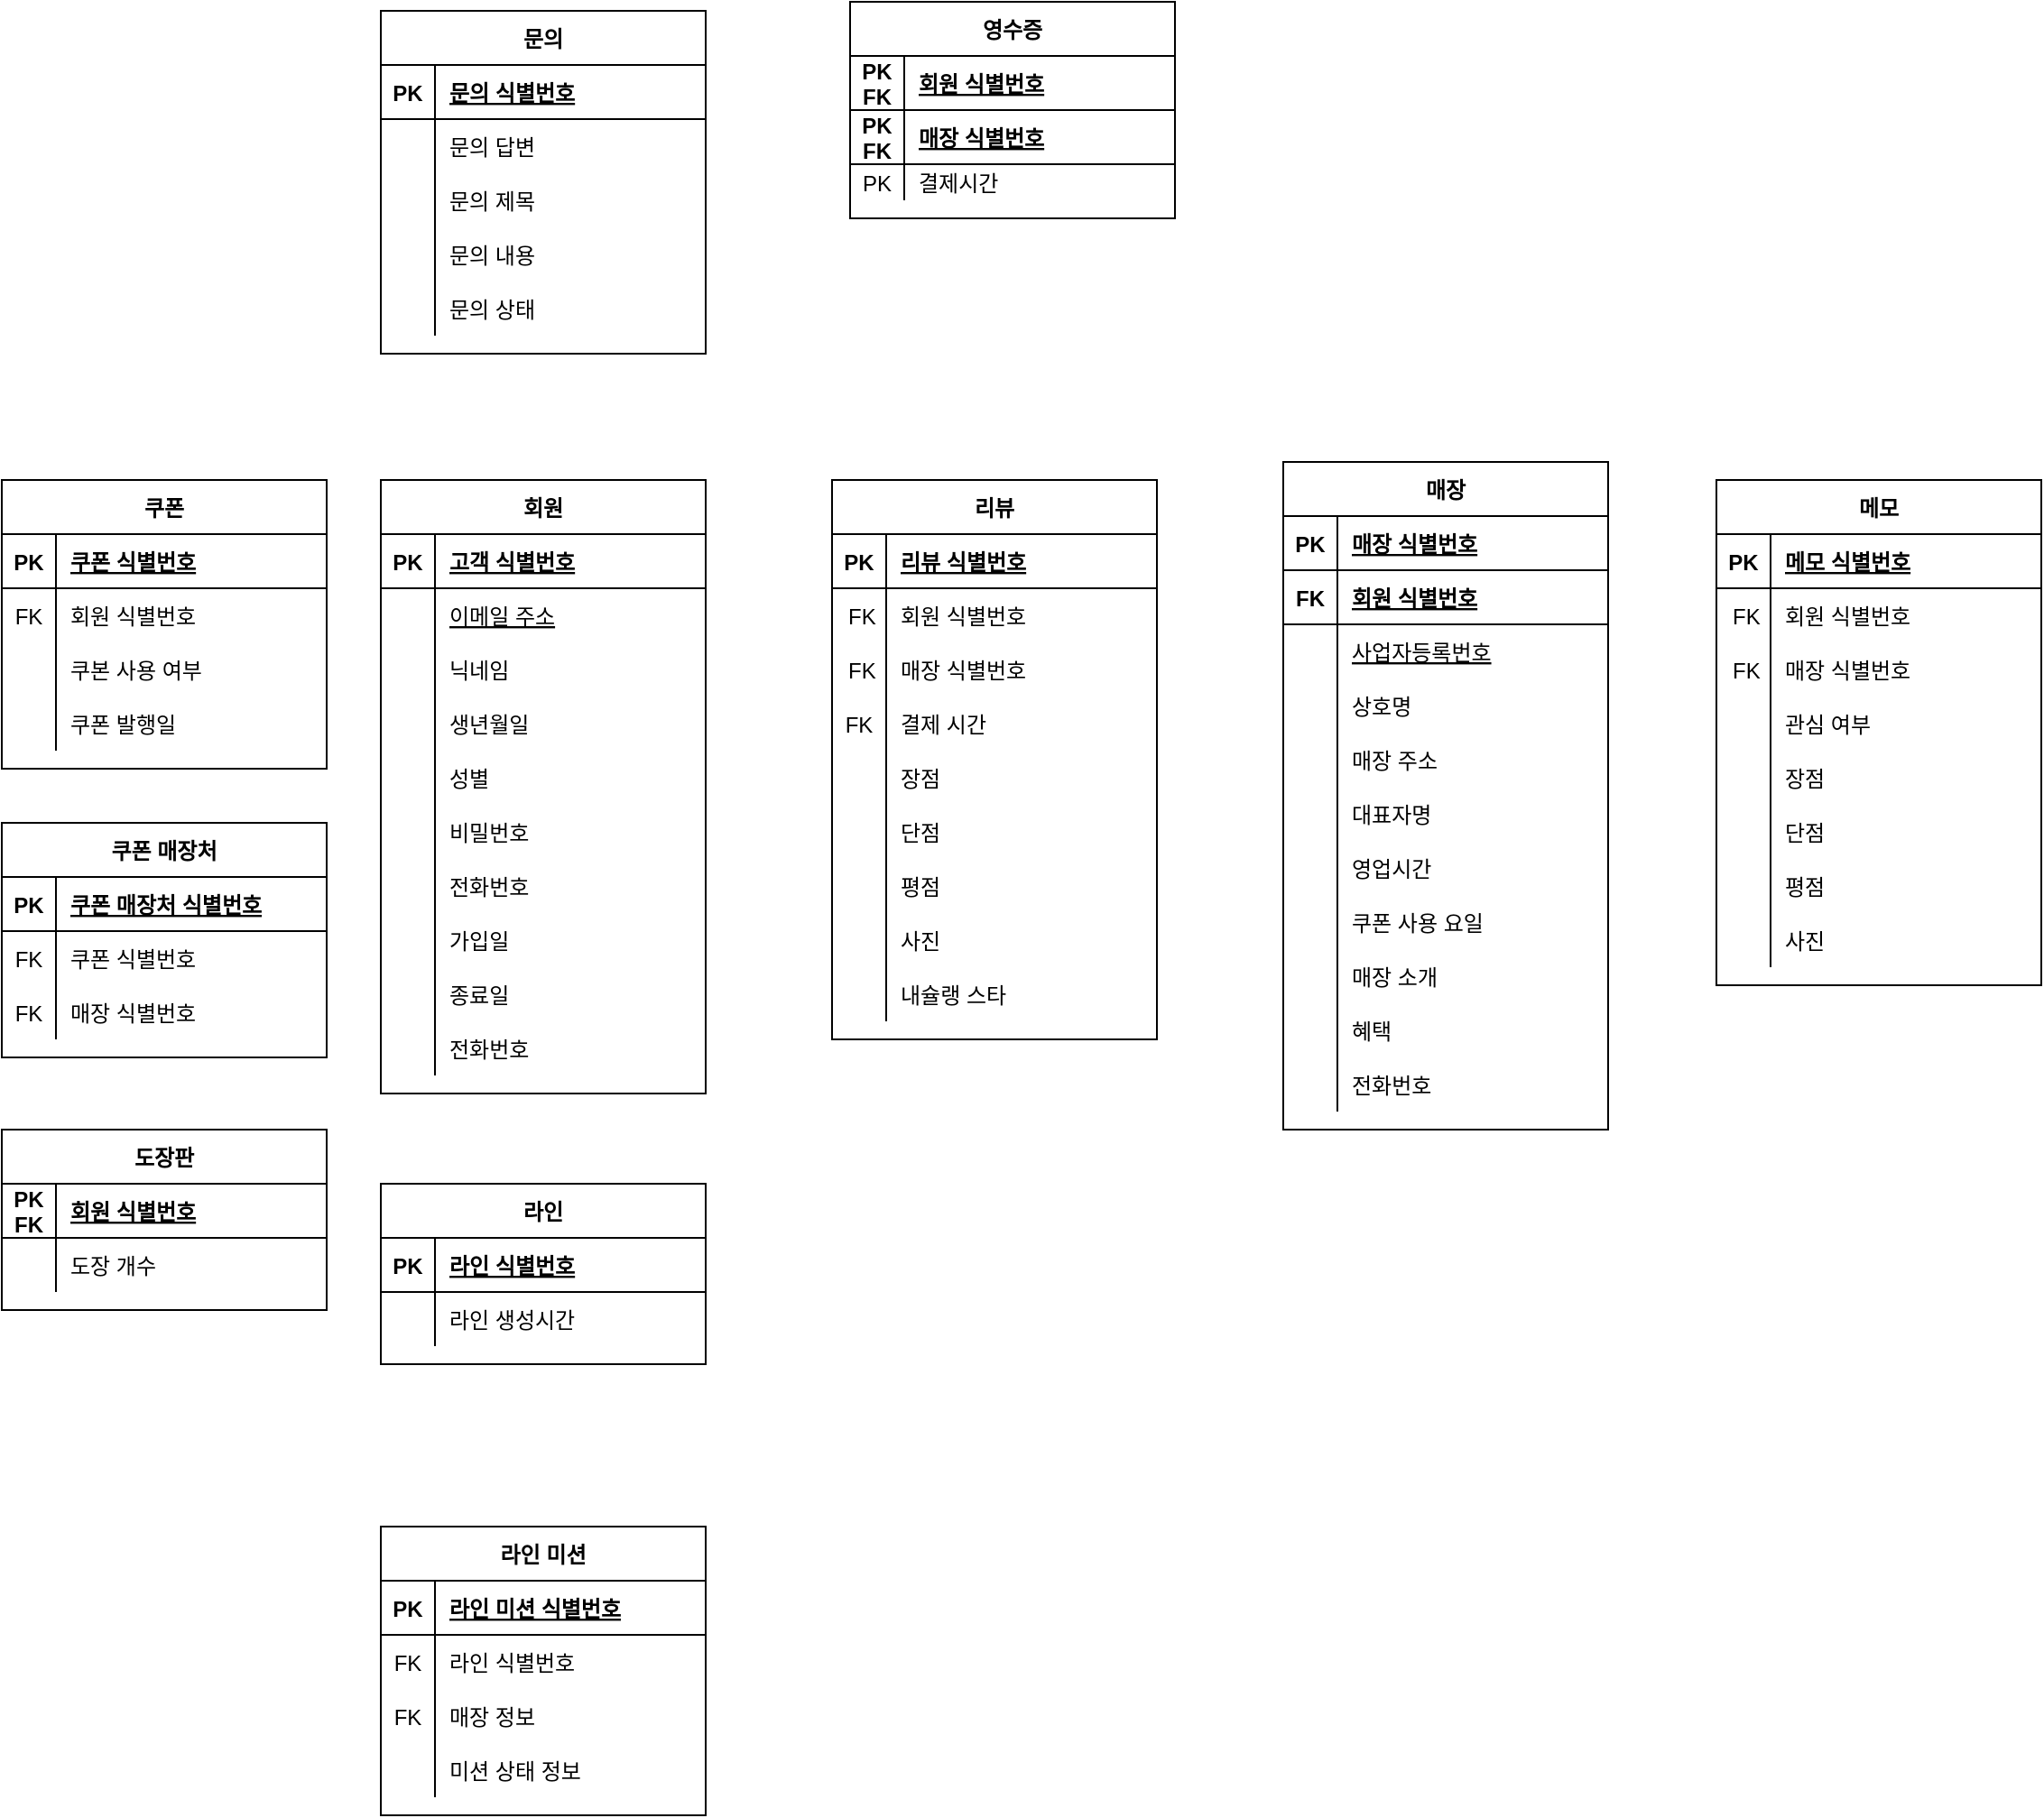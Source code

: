 <mxfile version="13.6.2" type="device"><diagram id="R2lEEEUBdFMjLlhIrx00" name="논리스키마"><mxGraphModel dx="1657" dy="390" grid="1" gridSize="10" guides="1" tooltips="1" connect="1" arrows="1" fold="1" page="1" pageScale="1" pageWidth="850" pageHeight="1100" math="0" shadow="0" extFonts="Permanent Marker^https://fonts.googleapis.com/css?family=Permanent+Marker"><root><mxCell id="0"/><mxCell id="1" parent="0"/><mxCell id="4xM6uO_iLGMCAOB1XqOY-102" value="문의" style="shape=table;startSize=30;container=1;collapsible=1;childLayout=tableLayout;fixedRows=1;rowLines=0;fontStyle=1;align=center;resizeLast=1;" parent="1" vertex="1"><mxGeometry x="50" y="60" width="180" height="190" as="geometry"/></mxCell><mxCell id="4xM6uO_iLGMCAOB1XqOY-103" value="" style="shape=partialRectangle;collapsible=0;dropTarget=0;pointerEvents=0;fillColor=none;top=0;left=0;bottom=1;right=0;points=[[0,0.5],[1,0.5]];portConstraint=eastwest;" parent="4xM6uO_iLGMCAOB1XqOY-102" vertex="1"><mxGeometry y="30" width="180" height="30" as="geometry"/></mxCell><mxCell id="4xM6uO_iLGMCAOB1XqOY-104" value="PK" style="shape=partialRectangle;connectable=0;fillColor=none;top=0;left=0;bottom=0;right=0;fontStyle=1;overflow=hidden;" parent="4xM6uO_iLGMCAOB1XqOY-103" vertex="1"><mxGeometry width="30" height="30" as="geometry"/></mxCell><mxCell id="4xM6uO_iLGMCAOB1XqOY-105" value="문의 식별번호" style="shape=partialRectangle;connectable=0;fillColor=none;top=0;left=0;bottom=0;right=0;align=left;spacingLeft=6;fontStyle=5;overflow=hidden;" parent="4xM6uO_iLGMCAOB1XqOY-103" vertex="1"><mxGeometry x="30" width="150" height="30" as="geometry"/></mxCell><mxCell id="4xM6uO_iLGMCAOB1XqOY-106" value="" style="shape=partialRectangle;collapsible=0;dropTarget=0;pointerEvents=0;fillColor=none;top=0;left=0;bottom=0;right=0;points=[[0,0.5],[1,0.5]];portConstraint=eastwest;" parent="4xM6uO_iLGMCAOB1XqOY-102" vertex="1"><mxGeometry y="60" width="180" height="30" as="geometry"/></mxCell><mxCell id="4xM6uO_iLGMCAOB1XqOY-107" value="" style="shape=partialRectangle;connectable=0;fillColor=none;top=0;left=0;bottom=0;right=0;editable=1;overflow=hidden;" parent="4xM6uO_iLGMCAOB1XqOY-106" vertex="1"><mxGeometry width="30" height="30" as="geometry"/></mxCell><mxCell id="4xM6uO_iLGMCAOB1XqOY-108" value="문의 답변" style="shape=partialRectangle;connectable=0;fillColor=none;top=0;left=0;bottom=0;right=0;align=left;spacingLeft=6;overflow=hidden;" parent="4xM6uO_iLGMCAOB1XqOY-106" vertex="1"><mxGeometry x="30" width="150" height="30" as="geometry"/></mxCell><mxCell id="4xM6uO_iLGMCAOB1XqOY-112" value="" style="shape=partialRectangle;collapsible=0;dropTarget=0;pointerEvents=0;fillColor=none;top=0;left=0;bottom=0;right=0;points=[[0,0.5],[1,0.5]];portConstraint=eastwest;" parent="4xM6uO_iLGMCAOB1XqOY-102" vertex="1"><mxGeometry y="90" width="180" height="30" as="geometry"/></mxCell><mxCell id="4xM6uO_iLGMCAOB1XqOY-113" value="" style="shape=partialRectangle;connectable=0;fillColor=none;top=0;left=0;bottom=0;right=0;editable=1;overflow=hidden;" parent="4xM6uO_iLGMCAOB1XqOY-112" vertex="1"><mxGeometry width="30" height="30" as="geometry"/></mxCell><mxCell id="4xM6uO_iLGMCAOB1XqOY-114" value="문의 제목" style="shape=partialRectangle;connectable=0;fillColor=none;top=0;left=0;bottom=0;right=0;align=left;spacingLeft=6;overflow=hidden;" parent="4xM6uO_iLGMCAOB1XqOY-112" vertex="1"><mxGeometry x="30" width="150" height="30" as="geometry"/></mxCell><mxCell id="4xM6uO_iLGMCAOB1XqOY-109" value="" style="shape=partialRectangle;collapsible=0;dropTarget=0;pointerEvents=0;fillColor=none;top=0;left=0;bottom=0;right=0;points=[[0,0.5],[1,0.5]];portConstraint=eastwest;" parent="4xM6uO_iLGMCAOB1XqOY-102" vertex="1"><mxGeometry y="120" width="180" height="30" as="geometry"/></mxCell><mxCell id="4xM6uO_iLGMCAOB1XqOY-110" value="" style="shape=partialRectangle;connectable=0;fillColor=none;top=0;left=0;bottom=0;right=0;editable=1;overflow=hidden;" parent="4xM6uO_iLGMCAOB1XqOY-109" vertex="1"><mxGeometry width="30" height="30" as="geometry"/></mxCell><mxCell id="4xM6uO_iLGMCAOB1XqOY-111" value="문의 내용" style="shape=partialRectangle;connectable=0;fillColor=none;top=0;left=0;bottom=0;right=0;align=left;spacingLeft=6;overflow=hidden;" parent="4xM6uO_iLGMCAOB1XqOY-109" vertex="1"><mxGeometry x="30" width="150" height="30" as="geometry"/></mxCell><mxCell id="4xM6uO_iLGMCAOB1XqOY-115" value="" style="shape=partialRectangle;collapsible=0;dropTarget=0;pointerEvents=0;fillColor=none;top=0;left=0;bottom=0;right=0;points=[[0,0.5],[1,0.5]];portConstraint=eastwest;" parent="4xM6uO_iLGMCAOB1XqOY-102" vertex="1"><mxGeometry y="150" width="180" height="30" as="geometry"/></mxCell><mxCell id="4xM6uO_iLGMCAOB1XqOY-116" value="" style="shape=partialRectangle;connectable=0;fillColor=none;top=0;left=0;bottom=0;right=0;editable=1;overflow=hidden;" parent="4xM6uO_iLGMCAOB1XqOY-115" vertex="1"><mxGeometry width="30" height="30" as="geometry"/></mxCell><mxCell id="4xM6uO_iLGMCAOB1XqOY-117" value="문의 상태" style="shape=partialRectangle;connectable=0;fillColor=none;top=0;left=0;bottom=0;right=0;align=left;spacingLeft=6;overflow=hidden;" parent="4xM6uO_iLGMCAOB1XqOY-115" vertex="1"><mxGeometry x="30" width="150" height="30" as="geometry"/></mxCell><mxCell id="4xM6uO_iLGMCAOB1XqOY-138" value="회원" style="shape=table;startSize=30;container=1;collapsible=1;childLayout=tableLayout;fixedRows=1;rowLines=0;fontStyle=1;align=center;resizeLast=1;" parent="1" vertex="1"><mxGeometry x="50" y="320" width="180" height="340" as="geometry"/></mxCell><mxCell id="4xM6uO_iLGMCAOB1XqOY-139" value="" style="shape=partialRectangle;collapsible=0;dropTarget=0;pointerEvents=0;fillColor=none;top=0;left=0;bottom=1;right=0;points=[[0,0.5],[1,0.5]];portConstraint=eastwest;" parent="4xM6uO_iLGMCAOB1XqOY-138" vertex="1"><mxGeometry y="30" width="180" height="30" as="geometry"/></mxCell><mxCell id="4xM6uO_iLGMCAOB1XqOY-140" value="PK" style="shape=partialRectangle;connectable=0;fillColor=none;top=0;left=0;bottom=0;right=0;fontStyle=1;overflow=hidden;" parent="4xM6uO_iLGMCAOB1XqOY-139" vertex="1"><mxGeometry width="30" height="30" as="geometry"/></mxCell><mxCell id="4xM6uO_iLGMCAOB1XqOY-141" value="고객 식별번호" style="shape=partialRectangle;connectable=0;fillColor=none;top=0;left=0;bottom=0;right=0;align=left;spacingLeft=6;fontStyle=5;overflow=hidden;" parent="4xM6uO_iLGMCAOB1XqOY-139" vertex="1"><mxGeometry x="30" width="150" height="30" as="geometry"/></mxCell><mxCell id="4xM6uO_iLGMCAOB1XqOY-179" value="" style="shape=partialRectangle;collapsible=0;dropTarget=0;pointerEvents=0;fillColor=none;top=0;left=0;bottom=0;right=0;points=[[0,0.5],[1,0.5]];portConstraint=eastwest;" parent="4xM6uO_iLGMCAOB1XqOY-138" vertex="1"><mxGeometry y="60" width="180" height="30" as="geometry"/></mxCell><mxCell id="4xM6uO_iLGMCAOB1XqOY-180" value="" style="shape=partialRectangle;connectable=0;fillColor=none;top=0;left=0;bottom=0;right=0;editable=1;overflow=hidden;" parent="4xM6uO_iLGMCAOB1XqOY-179" vertex="1"><mxGeometry width="30" height="30" as="geometry"/></mxCell><mxCell id="4xM6uO_iLGMCAOB1XqOY-181" value="이메일 주소" style="shape=partialRectangle;connectable=0;fillColor=none;top=0;left=0;bottom=0;right=0;align=left;spacingLeft=6;overflow=hidden;fontStyle=4" parent="4xM6uO_iLGMCAOB1XqOY-179" vertex="1"><mxGeometry x="30" width="150" height="30" as="geometry"/></mxCell><mxCell id="4xM6uO_iLGMCAOB1XqOY-142" value="" style="shape=partialRectangle;collapsible=0;dropTarget=0;pointerEvents=0;fillColor=none;top=0;left=0;bottom=0;right=0;points=[[0,0.5],[1,0.5]];portConstraint=eastwest;" parent="4xM6uO_iLGMCAOB1XqOY-138" vertex="1"><mxGeometry y="90" width="180" height="30" as="geometry"/></mxCell><mxCell id="4xM6uO_iLGMCAOB1XqOY-143" value="" style="shape=partialRectangle;connectable=0;fillColor=none;top=0;left=0;bottom=0;right=0;editable=1;overflow=hidden;" parent="4xM6uO_iLGMCAOB1XqOY-142" vertex="1"><mxGeometry width="30" height="30" as="geometry"/></mxCell><mxCell id="4xM6uO_iLGMCAOB1XqOY-144" value="닉네임" style="shape=partialRectangle;connectable=0;fillColor=none;top=0;left=0;bottom=0;right=0;align=left;spacingLeft=6;overflow=hidden;" parent="4xM6uO_iLGMCAOB1XqOY-142" vertex="1"><mxGeometry x="30" width="150" height="30" as="geometry"/></mxCell><mxCell id="4xM6uO_iLGMCAOB1XqOY-145" value="" style="shape=partialRectangle;collapsible=0;dropTarget=0;pointerEvents=0;fillColor=none;top=0;left=0;bottom=0;right=0;points=[[0,0.5],[1,0.5]];portConstraint=eastwest;" parent="4xM6uO_iLGMCAOB1XqOY-138" vertex="1"><mxGeometry y="120" width="180" height="30" as="geometry"/></mxCell><mxCell id="4xM6uO_iLGMCAOB1XqOY-146" value="" style="shape=partialRectangle;connectable=0;fillColor=none;top=0;left=0;bottom=0;right=0;editable=1;overflow=hidden;" parent="4xM6uO_iLGMCAOB1XqOY-145" vertex="1"><mxGeometry width="30" height="30" as="geometry"/></mxCell><mxCell id="4xM6uO_iLGMCAOB1XqOY-147" value="생년월일" style="shape=partialRectangle;connectable=0;fillColor=none;top=0;left=0;bottom=0;right=0;align=left;spacingLeft=6;overflow=hidden;" parent="4xM6uO_iLGMCAOB1XqOY-145" vertex="1"><mxGeometry x="30" width="150" height="30" as="geometry"/></mxCell><mxCell id="4xM6uO_iLGMCAOB1XqOY-148" value="" style="shape=partialRectangle;collapsible=0;dropTarget=0;pointerEvents=0;fillColor=none;top=0;left=0;bottom=0;right=0;points=[[0,0.5],[1,0.5]];portConstraint=eastwest;" parent="4xM6uO_iLGMCAOB1XqOY-138" vertex="1"><mxGeometry y="150" width="180" height="30" as="geometry"/></mxCell><mxCell id="4xM6uO_iLGMCAOB1XqOY-149" value="" style="shape=partialRectangle;connectable=0;fillColor=none;top=0;left=0;bottom=0;right=0;editable=1;overflow=hidden;" parent="4xM6uO_iLGMCAOB1XqOY-148" vertex="1"><mxGeometry width="30" height="30" as="geometry"/></mxCell><mxCell id="4xM6uO_iLGMCAOB1XqOY-150" value="성별" style="shape=partialRectangle;connectable=0;fillColor=none;top=0;left=0;bottom=0;right=0;align=left;spacingLeft=6;overflow=hidden;" parent="4xM6uO_iLGMCAOB1XqOY-148" vertex="1"><mxGeometry x="30" width="150" height="30" as="geometry"/></mxCell><mxCell id="4xM6uO_iLGMCAOB1XqOY-151" value="" style="shape=partialRectangle;collapsible=0;dropTarget=0;pointerEvents=0;fillColor=none;top=0;left=0;bottom=0;right=0;points=[[0,0.5],[1,0.5]];portConstraint=eastwest;" parent="4xM6uO_iLGMCAOB1XqOY-138" vertex="1"><mxGeometry y="180" width="180" height="30" as="geometry"/></mxCell><mxCell id="4xM6uO_iLGMCAOB1XqOY-152" value="" style="shape=partialRectangle;connectable=0;fillColor=none;top=0;left=0;bottom=0;right=0;editable=1;overflow=hidden;" parent="4xM6uO_iLGMCAOB1XqOY-151" vertex="1"><mxGeometry width="30" height="30" as="geometry"/></mxCell><mxCell id="4xM6uO_iLGMCAOB1XqOY-153" value="비밀번호" style="shape=partialRectangle;connectable=0;fillColor=none;top=0;left=0;bottom=0;right=0;align=left;spacingLeft=6;overflow=hidden;" parent="4xM6uO_iLGMCAOB1XqOY-151" vertex="1"><mxGeometry x="30" width="150" height="30" as="geometry"/></mxCell><mxCell id="4xM6uO_iLGMCAOB1XqOY-154" value="" style="shape=partialRectangle;collapsible=0;dropTarget=0;pointerEvents=0;fillColor=none;top=0;left=0;bottom=0;right=0;points=[[0,0.5],[1,0.5]];portConstraint=eastwest;" parent="4xM6uO_iLGMCAOB1XqOY-138" vertex="1"><mxGeometry y="210" width="180" height="30" as="geometry"/></mxCell><mxCell id="4xM6uO_iLGMCAOB1XqOY-155" value="" style="shape=partialRectangle;connectable=0;fillColor=none;top=0;left=0;bottom=0;right=0;editable=1;overflow=hidden;" parent="4xM6uO_iLGMCAOB1XqOY-154" vertex="1"><mxGeometry width="30" height="30" as="geometry"/></mxCell><mxCell id="4xM6uO_iLGMCAOB1XqOY-156" value="전화번호" style="shape=partialRectangle;connectable=0;fillColor=none;top=0;left=0;bottom=0;right=0;align=left;spacingLeft=6;overflow=hidden;" parent="4xM6uO_iLGMCAOB1XqOY-154" vertex="1"><mxGeometry x="30" width="150" height="30" as="geometry"/></mxCell><mxCell id="4xM6uO_iLGMCAOB1XqOY-157" value="" style="shape=partialRectangle;collapsible=0;dropTarget=0;pointerEvents=0;fillColor=none;top=0;left=0;bottom=0;right=0;points=[[0,0.5],[1,0.5]];portConstraint=eastwest;" parent="4xM6uO_iLGMCAOB1XqOY-138" vertex="1"><mxGeometry y="240" width="180" height="30" as="geometry"/></mxCell><mxCell id="4xM6uO_iLGMCAOB1XqOY-158" value="" style="shape=partialRectangle;connectable=0;fillColor=none;top=0;left=0;bottom=0;right=0;editable=1;overflow=hidden;" parent="4xM6uO_iLGMCAOB1XqOY-157" vertex="1"><mxGeometry width="30" height="30" as="geometry"/></mxCell><mxCell id="4xM6uO_iLGMCAOB1XqOY-159" value="가입일" style="shape=partialRectangle;connectable=0;fillColor=none;top=0;left=0;bottom=0;right=0;align=left;spacingLeft=6;overflow=hidden;" parent="4xM6uO_iLGMCAOB1XqOY-157" vertex="1"><mxGeometry x="30" width="150" height="30" as="geometry"/></mxCell><mxCell id="4xM6uO_iLGMCAOB1XqOY-160" value="" style="shape=partialRectangle;collapsible=0;dropTarget=0;pointerEvents=0;fillColor=none;top=0;left=0;bottom=0;right=0;points=[[0,0.5],[1,0.5]];portConstraint=eastwest;" parent="4xM6uO_iLGMCAOB1XqOY-138" vertex="1"><mxGeometry y="270" width="180" height="30" as="geometry"/></mxCell><mxCell id="4xM6uO_iLGMCAOB1XqOY-161" value="" style="shape=partialRectangle;connectable=0;fillColor=none;top=0;left=0;bottom=0;right=0;editable=1;overflow=hidden;" parent="4xM6uO_iLGMCAOB1XqOY-160" vertex="1"><mxGeometry width="30" height="30" as="geometry"/></mxCell><mxCell id="4xM6uO_iLGMCAOB1XqOY-162" value="종료일" style="shape=partialRectangle;connectable=0;fillColor=none;top=0;left=0;bottom=0;right=0;align=left;spacingLeft=6;overflow=hidden;" parent="4xM6uO_iLGMCAOB1XqOY-160" vertex="1"><mxGeometry x="30" width="150" height="30" as="geometry"/></mxCell><mxCell id="4xM6uO_iLGMCAOB1XqOY-163" value="" style="shape=partialRectangle;collapsible=0;dropTarget=0;pointerEvents=0;fillColor=none;top=0;left=0;bottom=0;right=0;points=[[0,0.5],[1,0.5]];portConstraint=eastwest;" parent="4xM6uO_iLGMCAOB1XqOY-138" vertex="1"><mxGeometry y="300" width="180" height="30" as="geometry"/></mxCell><mxCell id="4xM6uO_iLGMCAOB1XqOY-164" value="" style="shape=partialRectangle;connectable=0;fillColor=none;top=0;left=0;bottom=0;right=0;editable=1;overflow=hidden;" parent="4xM6uO_iLGMCAOB1XqOY-163" vertex="1"><mxGeometry width="30" height="30" as="geometry"/></mxCell><mxCell id="4xM6uO_iLGMCAOB1XqOY-165" value="전화번호" style="shape=partialRectangle;connectable=0;fillColor=none;top=0;left=0;bottom=0;right=0;align=left;spacingLeft=6;overflow=hidden;" parent="4xM6uO_iLGMCAOB1XqOY-163" vertex="1"><mxGeometry x="30" width="150" height="30" as="geometry"/></mxCell><mxCell id="4xM6uO_iLGMCAOB1XqOY-196" value="매장" style="shape=table;startSize=30;container=1;collapsible=1;childLayout=tableLayout;fixedRows=1;rowLines=0;fontStyle=1;align=center;resizeLast=1;" parent="1" vertex="1"><mxGeometry x="550" y="310" width="180" height="370" as="geometry"/></mxCell><mxCell id="4xM6uO_iLGMCAOB1XqOY-197" value="" style="shape=partialRectangle;collapsible=0;dropTarget=0;pointerEvents=0;fillColor=none;top=0;left=0;bottom=1;right=0;points=[[0,0.5],[1,0.5]];portConstraint=eastwest;" parent="4xM6uO_iLGMCAOB1XqOY-196" vertex="1"><mxGeometry y="30" width="180" height="30" as="geometry"/></mxCell><mxCell id="4xM6uO_iLGMCAOB1XqOY-198" value="PK" style="shape=partialRectangle;connectable=0;fillColor=none;top=0;left=0;bottom=0;right=0;fontStyle=1;overflow=hidden;" parent="4xM6uO_iLGMCAOB1XqOY-197" vertex="1"><mxGeometry width="30" height="30" as="geometry"/></mxCell><mxCell id="4xM6uO_iLGMCAOB1XqOY-199" value="매장 식별번호" style="shape=partialRectangle;connectable=0;fillColor=none;top=0;left=0;bottom=0;right=0;align=left;spacingLeft=6;fontStyle=5;overflow=hidden;" parent="4xM6uO_iLGMCAOB1XqOY-197" vertex="1"><mxGeometry x="30" width="150" height="30" as="geometry"/></mxCell><mxCell id="znyRd7kvjWF079hfOTZP-76" value="" style="shape=partialRectangle;collapsible=0;dropTarget=0;pointerEvents=0;fillColor=none;top=0;left=0;bottom=1;right=0;points=[[0,0.5],[1,0.5]];portConstraint=eastwest;" vertex="1" parent="4xM6uO_iLGMCAOB1XqOY-196"><mxGeometry y="60" width="180" height="30" as="geometry"/></mxCell><mxCell id="znyRd7kvjWF079hfOTZP-77" value="FK" style="shape=partialRectangle;connectable=0;fillColor=none;top=0;left=0;bottom=0;right=0;fontStyle=1;overflow=hidden;" vertex="1" parent="znyRd7kvjWF079hfOTZP-76"><mxGeometry width="30" height="30" as="geometry"/></mxCell><mxCell id="znyRd7kvjWF079hfOTZP-78" value="회원 식별번호" style="shape=partialRectangle;connectable=0;fillColor=none;top=0;left=0;bottom=0;right=0;align=left;spacingLeft=6;fontStyle=5;overflow=hidden;" vertex="1" parent="znyRd7kvjWF079hfOTZP-76"><mxGeometry x="30" width="150" height="30" as="geometry"/></mxCell><mxCell id="4xM6uO_iLGMCAOB1XqOY-200" value="" style="shape=partialRectangle;collapsible=0;dropTarget=0;pointerEvents=0;fillColor=none;top=0;left=0;bottom=0;right=0;points=[[0,0.5],[1,0.5]];portConstraint=eastwest;" parent="4xM6uO_iLGMCAOB1XqOY-196" vertex="1"><mxGeometry y="90" width="180" height="30" as="geometry"/></mxCell><mxCell id="4xM6uO_iLGMCAOB1XqOY-201" value="" style="shape=partialRectangle;connectable=0;fillColor=none;top=0;left=0;bottom=0;right=0;editable=1;overflow=hidden;" parent="4xM6uO_iLGMCAOB1XqOY-200" vertex="1"><mxGeometry width="30" height="30" as="geometry"/></mxCell><mxCell id="4xM6uO_iLGMCAOB1XqOY-202" value="사업자등록번호" style="shape=partialRectangle;connectable=0;fillColor=none;top=0;left=0;bottom=0;right=0;align=left;spacingLeft=6;overflow=hidden;fontStyle=4" parent="4xM6uO_iLGMCAOB1XqOY-200" vertex="1"><mxGeometry x="30" width="150" height="30" as="geometry"/></mxCell><mxCell id="4xM6uO_iLGMCAOB1XqOY-203" value="" style="shape=partialRectangle;collapsible=0;dropTarget=0;pointerEvents=0;fillColor=none;top=0;left=0;bottom=0;right=0;points=[[0,0.5],[1,0.5]];portConstraint=eastwest;" parent="4xM6uO_iLGMCAOB1XqOY-196" vertex="1"><mxGeometry y="120" width="180" height="30" as="geometry"/></mxCell><mxCell id="4xM6uO_iLGMCAOB1XqOY-204" value="" style="shape=partialRectangle;connectable=0;fillColor=none;top=0;left=0;bottom=0;right=0;editable=1;overflow=hidden;" parent="4xM6uO_iLGMCAOB1XqOY-203" vertex="1"><mxGeometry width="30" height="30" as="geometry"/></mxCell><mxCell id="4xM6uO_iLGMCAOB1XqOY-205" value="상호명" style="shape=partialRectangle;connectable=0;fillColor=none;top=0;left=0;bottom=0;right=0;align=left;spacingLeft=6;overflow=hidden;" parent="4xM6uO_iLGMCAOB1XqOY-203" vertex="1"><mxGeometry x="30" width="150" height="30" as="geometry"/></mxCell><mxCell id="4xM6uO_iLGMCAOB1XqOY-222" value="" style="shape=partialRectangle;collapsible=0;dropTarget=0;pointerEvents=0;fillColor=none;top=0;left=0;bottom=0;right=0;points=[[0,0.5],[1,0.5]];portConstraint=eastwest;" parent="4xM6uO_iLGMCAOB1XqOY-196" vertex="1"><mxGeometry y="150" width="180" height="30" as="geometry"/></mxCell><mxCell id="4xM6uO_iLGMCAOB1XqOY-223" value="" style="shape=partialRectangle;connectable=0;fillColor=none;top=0;left=0;bottom=0;right=0;editable=1;overflow=hidden;" parent="4xM6uO_iLGMCAOB1XqOY-222" vertex="1"><mxGeometry width="30" height="30" as="geometry"/></mxCell><mxCell id="4xM6uO_iLGMCAOB1XqOY-224" value="매장 주소" style="shape=partialRectangle;connectable=0;fillColor=none;top=0;left=0;bottom=0;right=0;align=left;spacingLeft=6;overflow=hidden;" parent="4xM6uO_iLGMCAOB1XqOY-222" vertex="1"><mxGeometry x="30" width="150" height="30" as="geometry"/></mxCell><mxCell id="4xM6uO_iLGMCAOB1XqOY-206" value="" style="shape=partialRectangle;collapsible=0;dropTarget=0;pointerEvents=0;fillColor=none;top=0;left=0;bottom=0;right=0;points=[[0,0.5],[1,0.5]];portConstraint=eastwest;" parent="4xM6uO_iLGMCAOB1XqOY-196" vertex="1"><mxGeometry y="180" width="180" height="30" as="geometry"/></mxCell><mxCell id="4xM6uO_iLGMCAOB1XqOY-207" value="" style="shape=partialRectangle;connectable=0;fillColor=none;top=0;left=0;bottom=0;right=0;editable=1;overflow=hidden;" parent="4xM6uO_iLGMCAOB1XqOY-206" vertex="1"><mxGeometry width="30" height="30" as="geometry"/></mxCell><mxCell id="4xM6uO_iLGMCAOB1XqOY-208" value="대표자명" style="shape=partialRectangle;connectable=0;fillColor=none;top=0;left=0;bottom=0;right=0;align=left;spacingLeft=6;overflow=hidden;" parent="4xM6uO_iLGMCAOB1XqOY-206" vertex="1"><mxGeometry x="30" width="150" height="30" as="geometry"/></mxCell><mxCell id="4xM6uO_iLGMCAOB1XqOY-209" value="" style="shape=partialRectangle;collapsible=0;dropTarget=0;pointerEvents=0;fillColor=none;top=0;left=0;bottom=0;right=0;points=[[0,0.5],[1,0.5]];portConstraint=eastwest;" parent="4xM6uO_iLGMCAOB1XqOY-196" vertex="1"><mxGeometry y="210" width="180" height="30" as="geometry"/></mxCell><mxCell id="4xM6uO_iLGMCAOB1XqOY-210" value="" style="shape=partialRectangle;connectable=0;fillColor=none;top=0;left=0;bottom=0;right=0;editable=1;overflow=hidden;" parent="4xM6uO_iLGMCAOB1XqOY-209" vertex="1"><mxGeometry width="30" height="30" as="geometry"/></mxCell><mxCell id="4xM6uO_iLGMCAOB1XqOY-211" value="영업시간" style="shape=partialRectangle;connectable=0;fillColor=none;top=0;left=0;bottom=0;right=0;align=left;spacingLeft=6;overflow=hidden;" parent="4xM6uO_iLGMCAOB1XqOY-209" vertex="1"><mxGeometry x="30" width="150" height="30" as="geometry"/></mxCell><mxCell id="4xM6uO_iLGMCAOB1XqOY-212" value="" style="shape=partialRectangle;collapsible=0;dropTarget=0;pointerEvents=0;fillColor=none;top=0;left=0;bottom=0;right=0;points=[[0,0.5],[1,0.5]];portConstraint=eastwest;" parent="4xM6uO_iLGMCAOB1XqOY-196" vertex="1"><mxGeometry y="240" width="180" height="30" as="geometry"/></mxCell><mxCell id="4xM6uO_iLGMCAOB1XqOY-213" value="" style="shape=partialRectangle;connectable=0;fillColor=none;top=0;left=0;bottom=0;right=0;editable=1;overflow=hidden;" parent="4xM6uO_iLGMCAOB1XqOY-212" vertex="1"><mxGeometry width="30" height="30" as="geometry"/></mxCell><mxCell id="4xM6uO_iLGMCAOB1XqOY-214" value="쿠폰 사용 요일" style="shape=partialRectangle;connectable=0;fillColor=none;top=0;left=0;bottom=0;right=0;align=left;spacingLeft=6;overflow=hidden;" parent="4xM6uO_iLGMCAOB1XqOY-212" vertex="1"><mxGeometry x="30" width="150" height="30" as="geometry"/></mxCell><mxCell id="4xM6uO_iLGMCAOB1XqOY-215" value="" style="shape=partialRectangle;collapsible=0;dropTarget=0;pointerEvents=0;fillColor=none;top=0;left=0;bottom=0;right=0;points=[[0,0.5],[1,0.5]];portConstraint=eastwest;" parent="4xM6uO_iLGMCAOB1XqOY-196" vertex="1"><mxGeometry y="270" width="180" height="30" as="geometry"/></mxCell><mxCell id="4xM6uO_iLGMCAOB1XqOY-216" value="" style="shape=partialRectangle;connectable=0;fillColor=none;top=0;left=0;bottom=0;right=0;editable=1;overflow=hidden;" parent="4xM6uO_iLGMCAOB1XqOY-215" vertex="1"><mxGeometry width="30" height="30" as="geometry"/></mxCell><mxCell id="4xM6uO_iLGMCAOB1XqOY-217" value="매장 소개" style="shape=partialRectangle;connectable=0;fillColor=none;top=0;left=0;bottom=0;right=0;align=left;spacingLeft=6;overflow=hidden;" parent="4xM6uO_iLGMCAOB1XqOY-215" vertex="1"><mxGeometry x="30" width="150" height="30" as="geometry"/></mxCell><mxCell id="4xM6uO_iLGMCAOB1XqOY-218" value="" style="shape=partialRectangle;collapsible=0;dropTarget=0;pointerEvents=0;fillColor=none;top=0;left=0;bottom=0;right=0;points=[[0,0.5],[1,0.5]];portConstraint=eastwest;" parent="4xM6uO_iLGMCAOB1XqOY-196" vertex="1"><mxGeometry y="300" width="180" height="30" as="geometry"/></mxCell><mxCell id="4xM6uO_iLGMCAOB1XqOY-219" value="" style="shape=partialRectangle;connectable=0;fillColor=none;top=0;left=0;bottom=0;right=0;editable=1;overflow=hidden;" parent="4xM6uO_iLGMCAOB1XqOY-218" vertex="1"><mxGeometry width="30" height="30" as="geometry"/></mxCell><mxCell id="4xM6uO_iLGMCAOB1XqOY-220" value="혜택" style="shape=partialRectangle;connectable=0;fillColor=none;top=0;left=0;bottom=0;right=0;align=left;spacingLeft=6;overflow=hidden;" parent="4xM6uO_iLGMCAOB1XqOY-218" vertex="1"><mxGeometry x="30" width="150" height="30" as="geometry"/></mxCell><mxCell id="4xM6uO_iLGMCAOB1XqOY-225" value="" style="shape=partialRectangle;collapsible=0;dropTarget=0;pointerEvents=0;fillColor=none;top=0;left=0;bottom=0;right=0;points=[[0,0.5],[1,0.5]];portConstraint=eastwest;" parent="4xM6uO_iLGMCAOB1XqOY-196" vertex="1"><mxGeometry y="330" width="180" height="30" as="geometry"/></mxCell><mxCell id="4xM6uO_iLGMCAOB1XqOY-226" value="" style="shape=partialRectangle;connectable=0;fillColor=none;top=0;left=0;bottom=0;right=0;editable=1;overflow=hidden;" parent="4xM6uO_iLGMCAOB1XqOY-225" vertex="1"><mxGeometry width="30" height="30" as="geometry"/></mxCell><mxCell id="4xM6uO_iLGMCAOB1XqOY-227" value="전화번호" style="shape=partialRectangle;connectable=0;fillColor=none;top=0;left=0;bottom=0;right=0;align=left;spacingLeft=6;overflow=hidden;" parent="4xM6uO_iLGMCAOB1XqOY-225" vertex="1"><mxGeometry x="30" width="150" height="30" as="geometry"/></mxCell><mxCell id="4xM6uO_iLGMCAOB1XqOY-228" value="리뷰" style="shape=table;startSize=30;container=1;collapsible=1;childLayout=tableLayout;fixedRows=1;rowLines=0;fontStyle=1;align=center;resizeLast=1;" parent="1" vertex="1"><mxGeometry x="300" y="320" width="180" height="310" as="geometry"/></mxCell><mxCell id="4xM6uO_iLGMCAOB1XqOY-229" value="" style="shape=partialRectangle;collapsible=0;dropTarget=0;pointerEvents=0;fillColor=none;top=0;left=0;bottom=1;right=0;points=[[0,0.5],[1,0.5]];portConstraint=eastwest;" parent="4xM6uO_iLGMCAOB1XqOY-228" vertex="1"><mxGeometry y="30" width="180" height="30" as="geometry"/></mxCell><mxCell id="4xM6uO_iLGMCAOB1XqOY-230" value="PK" style="shape=partialRectangle;connectable=0;fillColor=none;top=0;left=0;bottom=0;right=0;fontStyle=1;overflow=hidden;" parent="4xM6uO_iLGMCAOB1XqOY-229" vertex="1"><mxGeometry width="30" height="30" as="geometry"/></mxCell><mxCell id="4xM6uO_iLGMCAOB1XqOY-231" value="리뷰 식별번호" style="shape=partialRectangle;connectable=0;fillColor=none;top=0;left=0;bottom=0;right=0;align=left;spacingLeft=6;fontStyle=5;overflow=hidden;" parent="4xM6uO_iLGMCAOB1XqOY-229" vertex="1"><mxGeometry x="30" width="150" height="30" as="geometry"/></mxCell><mxCell id="4xM6uO_iLGMCAOB1XqOY-250" value="" style="shape=partialRectangle;collapsible=0;dropTarget=0;pointerEvents=0;fillColor=none;top=0;left=0;bottom=0;right=0;points=[[0,0.5],[1,0.5]];portConstraint=eastwest;" parent="4xM6uO_iLGMCAOB1XqOY-228" vertex="1"><mxGeometry y="60" width="180" height="30" as="geometry"/></mxCell><mxCell id="4xM6uO_iLGMCAOB1XqOY-251" value=" FK" style="shape=partialRectangle;connectable=0;fillColor=none;top=0;left=0;bottom=0;right=0;editable=1;overflow=hidden;" parent="4xM6uO_iLGMCAOB1XqOY-250" vertex="1"><mxGeometry width="30" height="30" as="geometry"/></mxCell><mxCell id="4xM6uO_iLGMCAOB1XqOY-252" value="회원 식별번호" style="shape=partialRectangle;connectable=0;fillColor=none;top=0;left=0;bottom=0;right=0;align=left;spacingLeft=6;overflow=hidden;" parent="4xM6uO_iLGMCAOB1XqOY-250" vertex="1"><mxGeometry x="30" width="150" height="30" as="geometry"/></mxCell><mxCell id="4xM6uO_iLGMCAOB1XqOY-253" value="" style="shape=partialRectangle;collapsible=0;dropTarget=0;pointerEvents=0;fillColor=none;top=0;left=0;bottom=0;right=0;points=[[0,0.5],[1,0.5]];portConstraint=eastwest;" parent="4xM6uO_iLGMCAOB1XqOY-228" vertex="1"><mxGeometry y="90" width="180" height="30" as="geometry"/></mxCell><mxCell id="4xM6uO_iLGMCAOB1XqOY-254" value=" FK" style="shape=partialRectangle;connectable=0;fillColor=none;top=0;left=0;bottom=0;right=0;editable=1;overflow=hidden;" parent="4xM6uO_iLGMCAOB1XqOY-253" vertex="1"><mxGeometry width="30" height="30" as="geometry"/></mxCell><mxCell id="4xM6uO_iLGMCAOB1XqOY-255" value="매장 식별번호" style="shape=partialRectangle;connectable=0;fillColor=none;top=0;left=0;bottom=0;right=0;align=left;spacingLeft=6;overflow=hidden;" parent="4xM6uO_iLGMCAOB1XqOY-253" vertex="1"><mxGeometry x="30" width="150" height="30" as="geometry"/></mxCell><mxCell id="znyRd7kvjWF079hfOTZP-1" value="" style="shape=partialRectangle;collapsible=0;dropTarget=0;pointerEvents=0;fillColor=none;top=0;left=0;bottom=0;right=0;points=[[0,0.5],[1,0.5]];portConstraint=eastwest;" vertex="1" parent="4xM6uO_iLGMCAOB1XqOY-228"><mxGeometry y="120" width="180" height="30" as="geometry"/></mxCell><mxCell id="znyRd7kvjWF079hfOTZP-2" value="FK" style="shape=partialRectangle;connectable=0;fillColor=none;top=0;left=0;bottom=0;right=0;editable=1;overflow=hidden;" vertex="1" parent="znyRd7kvjWF079hfOTZP-1"><mxGeometry width="30" height="30" as="geometry"/></mxCell><mxCell id="znyRd7kvjWF079hfOTZP-3" value="결제 시간" style="shape=partialRectangle;connectable=0;fillColor=none;top=0;left=0;bottom=0;right=0;align=left;spacingLeft=6;overflow=hidden;" vertex="1" parent="znyRd7kvjWF079hfOTZP-1"><mxGeometry x="30" width="150" height="30" as="geometry"/></mxCell><mxCell id="4xM6uO_iLGMCAOB1XqOY-235" value="" style="shape=partialRectangle;collapsible=0;dropTarget=0;pointerEvents=0;fillColor=none;top=0;left=0;bottom=0;right=0;points=[[0,0.5],[1,0.5]];portConstraint=eastwest;" parent="4xM6uO_iLGMCAOB1XqOY-228" vertex="1"><mxGeometry y="150" width="180" height="30" as="geometry"/></mxCell><mxCell id="4xM6uO_iLGMCAOB1XqOY-236" value="" style="shape=partialRectangle;connectable=0;fillColor=none;top=0;left=0;bottom=0;right=0;editable=1;overflow=hidden;" parent="4xM6uO_iLGMCAOB1XqOY-235" vertex="1"><mxGeometry width="30" height="30" as="geometry"/></mxCell><mxCell id="4xM6uO_iLGMCAOB1XqOY-237" value="장점" style="shape=partialRectangle;connectable=0;fillColor=none;top=0;left=0;bottom=0;right=0;align=left;spacingLeft=6;overflow=hidden;" parent="4xM6uO_iLGMCAOB1XqOY-235" vertex="1"><mxGeometry x="30" width="150" height="30" as="geometry"/></mxCell><mxCell id="4xM6uO_iLGMCAOB1XqOY-238" value="" style="shape=partialRectangle;collapsible=0;dropTarget=0;pointerEvents=0;fillColor=none;top=0;left=0;bottom=0;right=0;points=[[0,0.5],[1,0.5]];portConstraint=eastwest;" parent="4xM6uO_iLGMCAOB1XqOY-228" vertex="1"><mxGeometry y="180" width="180" height="30" as="geometry"/></mxCell><mxCell id="4xM6uO_iLGMCAOB1XqOY-239" value="" style="shape=partialRectangle;connectable=0;fillColor=none;top=0;left=0;bottom=0;right=0;editable=1;overflow=hidden;" parent="4xM6uO_iLGMCAOB1XqOY-238" vertex="1"><mxGeometry width="30" height="30" as="geometry"/></mxCell><mxCell id="4xM6uO_iLGMCAOB1XqOY-240" value="단점" style="shape=partialRectangle;connectable=0;fillColor=none;top=0;left=0;bottom=0;right=0;align=left;spacingLeft=6;overflow=hidden;" parent="4xM6uO_iLGMCAOB1XqOY-238" vertex="1"><mxGeometry x="30" width="150" height="30" as="geometry"/></mxCell><mxCell id="4xM6uO_iLGMCAOB1XqOY-241" value="" style="shape=partialRectangle;collapsible=0;dropTarget=0;pointerEvents=0;fillColor=none;top=0;left=0;bottom=0;right=0;points=[[0,0.5],[1,0.5]];portConstraint=eastwest;" parent="4xM6uO_iLGMCAOB1XqOY-228" vertex="1"><mxGeometry y="210" width="180" height="30" as="geometry"/></mxCell><mxCell id="4xM6uO_iLGMCAOB1XqOY-242" value="" style="shape=partialRectangle;connectable=0;fillColor=none;top=0;left=0;bottom=0;right=0;editable=1;overflow=hidden;" parent="4xM6uO_iLGMCAOB1XqOY-241" vertex="1"><mxGeometry width="30" height="30" as="geometry"/></mxCell><mxCell id="4xM6uO_iLGMCAOB1XqOY-243" value="평점" style="shape=partialRectangle;connectable=0;fillColor=none;top=0;left=0;bottom=0;right=0;align=left;spacingLeft=6;overflow=hidden;" parent="4xM6uO_iLGMCAOB1XqOY-241" vertex="1"><mxGeometry x="30" width="150" height="30" as="geometry"/></mxCell><mxCell id="4xM6uO_iLGMCAOB1XqOY-244" value="" style="shape=partialRectangle;collapsible=0;dropTarget=0;pointerEvents=0;fillColor=none;top=0;left=0;bottom=0;right=0;points=[[0,0.5],[1,0.5]];portConstraint=eastwest;" parent="4xM6uO_iLGMCAOB1XqOY-228" vertex="1"><mxGeometry y="240" width="180" height="30" as="geometry"/></mxCell><mxCell id="4xM6uO_iLGMCAOB1XqOY-245" value="" style="shape=partialRectangle;connectable=0;fillColor=none;top=0;left=0;bottom=0;right=0;editable=1;overflow=hidden;" parent="4xM6uO_iLGMCAOB1XqOY-244" vertex="1"><mxGeometry width="30" height="30" as="geometry"/></mxCell><mxCell id="4xM6uO_iLGMCAOB1XqOY-246" value="사진" style="shape=partialRectangle;connectable=0;fillColor=none;top=0;left=0;bottom=0;right=0;align=left;spacingLeft=6;overflow=hidden;" parent="4xM6uO_iLGMCAOB1XqOY-244" vertex="1"><mxGeometry x="30" width="150" height="30" as="geometry"/></mxCell><mxCell id="4xM6uO_iLGMCAOB1XqOY-247" value="" style="shape=partialRectangle;collapsible=0;dropTarget=0;pointerEvents=0;fillColor=none;top=0;left=0;bottom=0;right=0;points=[[0,0.5],[1,0.5]];portConstraint=eastwest;" parent="4xM6uO_iLGMCAOB1XqOY-228" vertex="1"><mxGeometry y="270" width="180" height="30" as="geometry"/></mxCell><mxCell id="4xM6uO_iLGMCAOB1XqOY-248" value="" style="shape=partialRectangle;connectable=0;fillColor=none;top=0;left=0;bottom=0;right=0;editable=1;overflow=hidden;" parent="4xM6uO_iLGMCAOB1XqOY-247" vertex="1"><mxGeometry width="30" height="30" as="geometry"/></mxCell><mxCell id="4xM6uO_iLGMCAOB1XqOY-249" value="내슐랭 스타" style="shape=partialRectangle;connectable=0;fillColor=none;top=0;left=0;bottom=0;right=0;align=left;spacingLeft=6;overflow=hidden;" parent="4xM6uO_iLGMCAOB1XqOY-247" vertex="1"><mxGeometry x="30" width="150" height="30" as="geometry"/></mxCell><mxCell id="znyRd7kvjWF079hfOTZP-8" value="영수증" style="shape=table;startSize=30;container=1;collapsible=1;childLayout=tableLayout;fixedRows=1;rowLines=0;fontStyle=1;align=center;resizeLast=1;" vertex="1" parent="1"><mxGeometry x="310" y="55" width="180" height="120" as="geometry"/></mxCell><mxCell id="znyRd7kvjWF079hfOTZP-9" value="" style="shape=partialRectangle;collapsible=0;dropTarget=0;pointerEvents=0;fillColor=none;top=0;left=0;bottom=1;right=0;points=[[0,0.5],[1,0.5]];portConstraint=eastwest;" vertex="1" parent="znyRd7kvjWF079hfOTZP-8"><mxGeometry y="30" width="180" height="30" as="geometry"/></mxCell><mxCell id="znyRd7kvjWF079hfOTZP-10" value="PK&#10;FK" style="shape=partialRectangle;connectable=0;fillColor=none;top=0;left=0;bottom=0;right=0;fontStyle=1;overflow=hidden;" vertex="1" parent="znyRd7kvjWF079hfOTZP-9"><mxGeometry width="30" height="30" as="geometry"/></mxCell><mxCell id="znyRd7kvjWF079hfOTZP-11" value="회원 식별번호" style="shape=partialRectangle;connectable=0;fillColor=none;top=0;left=0;bottom=0;right=0;align=left;spacingLeft=6;fontStyle=5;overflow=hidden;" vertex="1" parent="znyRd7kvjWF079hfOTZP-9"><mxGeometry x="30" width="150" height="30" as="geometry"/></mxCell><mxCell id="znyRd7kvjWF079hfOTZP-21" value="" style="shape=partialRectangle;collapsible=0;dropTarget=0;pointerEvents=0;fillColor=none;top=0;left=0;bottom=1;right=0;points=[[0,0.5],[1,0.5]];portConstraint=eastwest;" vertex="1" parent="znyRd7kvjWF079hfOTZP-8"><mxGeometry y="60" width="180" height="30" as="geometry"/></mxCell><mxCell id="znyRd7kvjWF079hfOTZP-22" value="PK&#10;FK" style="shape=partialRectangle;connectable=0;fillColor=none;top=0;left=0;bottom=0;right=0;fontStyle=1;overflow=hidden;" vertex="1" parent="znyRd7kvjWF079hfOTZP-21"><mxGeometry width="30" height="30" as="geometry"/></mxCell><mxCell id="znyRd7kvjWF079hfOTZP-23" value="매장 식별번호" style="shape=partialRectangle;connectable=0;fillColor=none;top=0;left=0;bottom=0;right=0;align=left;spacingLeft=6;fontStyle=5;overflow=hidden;" vertex="1" parent="znyRd7kvjWF079hfOTZP-21"><mxGeometry x="30" width="150" height="30" as="geometry"/></mxCell><mxCell id="znyRd7kvjWF079hfOTZP-12" value="" style="shape=partialRectangle;collapsible=0;dropTarget=0;pointerEvents=0;fillColor=none;top=0;left=0;bottom=0;right=0;points=[[0,0.5],[1,0.5]];portConstraint=eastwest;" vertex="1" parent="znyRd7kvjWF079hfOTZP-8"><mxGeometry y="90" width="180" height="20" as="geometry"/></mxCell><mxCell id="znyRd7kvjWF079hfOTZP-13" value="PK" style="shape=partialRectangle;connectable=0;fillColor=none;top=0;left=0;bottom=0;right=0;editable=1;overflow=hidden;" vertex="1" parent="znyRd7kvjWF079hfOTZP-12"><mxGeometry width="30" height="20" as="geometry"/></mxCell><mxCell id="znyRd7kvjWF079hfOTZP-14" value="결제시간" style="shape=partialRectangle;connectable=0;fillColor=none;top=0;left=0;bottom=0;right=0;align=left;spacingLeft=6;overflow=hidden;" vertex="1" parent="znyRd7kvjWF079hfOTZP-12"><mxGeometry x="30" width="150" height="20" as="geometry"/></mxCell><mxCell id="znyRd7kvjWF079hfOTZP-24" value="쿠폰" style="shape=table;startSize=30;container=1;collapsible=1;childLayout=tableLayout;fixedRows=1;rowLines=0;fontStyle=1;align=center;resizeLast=1;" vertex="1" parent="1"><mxGeometry x="-160" y="320" width="180" height="160" as="geometry"/></mxCell><mxCell id="znyRd7kvjWF079hfOTZP-25" value="" style="shape=partialRectangle;collapsible=0;dropTarget=0;pointerEvents=0;fillColor=none;top=0;left=0;bottom=1;right=0;points=[[0,0.5],[1,0.5]];portConstraint=eastwest;" vertex="1" parent="znyRd7kvjWF079hfOTZP-24"><mxGeometry y="30" width="180" height="30" as="geometry"/></mxCell><mxCell id="znyRd7kvjWF079hfOTZP-26" value="PK" style="shape=partialRectangle;connectable=0;fillColor=none;top=0;left=0;bottom=0;right=0;fontStyle=1;overflow=hidden;" vertex="1" parent="znyRd7kvjWF079hfOTZP-25"><mxGeometry width="30" height="30" as="geometry"/></mxCell><mxCell id="znyRd7kvjWF079hfOTZP-27" value="쿠폰 식별번호" style="shape=partialRectangle;connectable=0;fillColor=none;top=0;left=0;bottom=0;right=0;align=left;spacingLeft=6;fontStyle=5;overflow=hidden;" vertex="1" parent="znyRd7kvjWF079hfOTZP-25"><mxGeometry x="30" width="150" height="30" as="geometry"/></mxCell><mxCell id="znyRd7kvjWF079hfOTZP-28" value="" style="shape=partialRectangle;collapsible=0;dropTarget=0;pointerEvents=0;fillColor=none;top=0;left=0;bottom=0;right=0;points=[[0,0.5],[1,0.5]];portConstraint=eastwest;" vertex="1" parent="znyRd7kvjWF079hfOTZP-24"><mxGeometry y="60" width="180" height="30" as="geometry"/></mxCell><mxCell id="znyRd7kvjWF079hfOTZP-29" value="FK" style="shape=partialRectangle;connectable=0;fillColor=none;top=0;left=0;bottom=0;right=0;editable=1;overflow=hidden;" vertex="1" parent="znyRd7kvjWF079hfOTZP-28"><mxGeometry width="30" height="30" as="geometry"/></mxCell><mxCell id="znyRd7kvjWF079hfOTZP-30" value="회원 식별번호" style="shape=partialRectangle;connectable=0;fillColor=none;top=0;left=0;bottom=0;right=0;align=left;spacingLeft=6;overflow=hidden;" vertex="1" parent="znyRd7kvjWF079hfOTZP-28"><mxGeometry x="30" width="150" height="30" as="geometry"/></mxCell><mxCell id="znyRd7kvjWF079hfOTZP-31" value="" style="shape=partialRectangle;collapsible=0;dropTarget=0;pointerEvents=0;fillColor=none;top=0;left=0;bottom=0;right=0;points=[[0,0.5],[1,0.5]];portConstraint=eastwest;" vertex="1" parent="znyRd7kvjWF079hfOTZP-24"><mxGeometry y="90" width="180" height="30" as="geometry"/></mxCell><mxCell id="znyRd7kvjWF079hfOTZP-32" value="" style="shape=partialRectangle;connectable=0;fillColor=none;top=0;left=0;bottom=0;right=0;editable=1;overflow=hidden;" vertex="1" parent="znyRd7kvjWF079hfOTZP-31"><mxGeometry width="30" height="30" as="geometry"/></mxCell><mxCell id="znyRd7kvjWF079hfOTZP-33" value="쿠본 사용 여부" style="shape=partialRectangle;connectable=0;fillColor=none;top=0;left=0;bottom=0;right=0;align=left;spacingLeft=6;overflow=hidden;" vertex="1" parent="znyRd7kvjWF079hfOTZP-31"><mxGeometry x="30" width="150" height="30" as="geometry"/></mxCell><mxCell id="znyRd7kvjWF079hfOTZP-34" value="" style="shape=partialRectangle;collapsible=0;dropTarget=0;pointerEvents=0;fillColor=none;top=0;left=0;bottom=0;right=0;points=[[0,0.5],[1,0.5]];portConstraint=eastwest;" vertex="1" parent="znyRd7kvjWF079hfOTZP-24"><mxGeometry y="120" width="180" height="30" as="geometry"/></mxCell><mxCell id="znyRd7kvjWF079hfOTZP-35" value="" style="shape=partialRectangle;connectable=0;fillColor=none;top=0;left=0;bottom=0;right=0;editable=1;overflow=hidden;" vertex="1" parent="znyRd7kvjWF079hfOTZP-34"><mxGeometry width="30" height="30" as="geometry"/></mxCell><mxCell id="znyRd7kvjWF079hfOTZP-36" value="쿠폰 발행일" style="shape=partialRectangle;connectable=0;fillColor=none;top=0;left=0;bottom=0;right=0;align=left;spacingLeft=6;overflow=hidden;" vertex="1" parent="znyRd7kvjWF079hfOTZP-34"><mxGeometry x="30" width="150" height="30" as="geometry"/></mxCell><mxCell id="znyRd7kvjWF079hfOTZP-37" value="쿠폰 매장처" style="shape=table;startSize=30;container=1;collapsible=1;childLayout=tableLayout;fixedRows=1;rowLines=0;fontStyle=1;align=center;resizeLast=1;" vertex="1" parent="1"><mxGeometry x="-160" y="510" width="180" height="130" as="geometry"/></mxCell><mxCell id="znyRd7kvjWF079hfOTZP-38" value="" style="shape=partialRectangle;collapsible=0;dropTarget=0;pointerEvents=0;fillColor=none;top=0;left=0;bottom=1;right=0;points=[[0,0.5],[1,0.5]];portConstraint=eastwest;" vertex="1" parent="znyRd7kvjWF079hfOTZP-37"><mxGeometry y="30" width="180" height="30" as="geometry"/></mxCell><mxCell id="znyRd7kvjWF079hfOTZP-39" value="PK" style="shape=partialRectangle;connectable=0;fillColor=none;top=0;left=0;bottom=0;right=0;fontStyle=1;overflow=hidden;" vertex="1" parent="znyRd7kvjWF079hfOTZP-38"><mxGeometry width="30" height="30" as="geometry"/></mxCell><mxCell id="znyRd7kvjWF079hfOTZP-40" value="쿠폰 매장처 식별번호" style="shape=partialRectangle;connectable=0;fillColor=none;top=0;left=0;bottom=0;right=0;align=left;spacingLeft=6;fontStyle=5;overflow=hidden;" vertex="1" parent="znyRd7kvjWF079hfOTZP-38"><mxGeometry x="30" width="150" height="30" as="geometry"/></mxCell><mxCell id="znyRd7kvjWF079hfOTZP-41" value="" style="shape=partialRectangle;collapsible=0;dropTarget=0;pointerEvents=0;fillColor=none;top=0;left=0;bottom=0;right=0;points=[[0,0.5],[1,0.5]];portConstraint=eastwest;" vertex="1" parent="znyRd7kvjWF079hfOTZP-37"><mxGeometry y="60" width="180" height="30" as="geometry"/></mxCell><mxCell id="znyRd7kvjWF079hfOTZP-42" value="FK" style="shape=partialRectangle;connectable=0;fillColor=none;top=0;left=0;bottom=0;right=0;editable=1;overflow=hidden;" vertex="1" parent="znyRd7kvjWF079hfOTZP-41"><mxGeometry width="30" height="30" as="geometry"/></mxCell><mxCell id="znyRd7kvjWF079hfOTZP-43" value="쿠폰 식별번호" style="shape=partialRectangle;connectable=0;fillColor=none;top=0;left=0;bottom=0;right=0;align=left;spacingLeft=6;overflow=hidden;" vertex="1" parent="znyRd7kvjWF079hfOTZP-41"><mxGeometry x="30" width="150" height="30" as="geometry"/></mxCell><mxCell id="znyRd7kvjWF079hfOTZP-47" value="" style="shape=partialRectangle;collapsible=0;dropTarget=0;pointerEvents=0;fillColor=none;top=0;left=0;bottom=0;right=0;points=[[0,0.5],[1,0.5]];portConstraint=eastwest;" vertex="1" parent="znyRd7kvjWF079hfOTZP-37"><mxGeometry y="90" width="180" height="30" as="geometry"/></mxCell><mxCell id="znyRd7kvjWF079hfOTZP-48" value="FK" style="shape=partialRectangle;connectable=0;fillColor=none;top=0;left=0;bottom=0;right=0;editable=1;overflow=hidden;" vertex="1" parent="znyRd7kvjWF079hfOTZP-47"><mxGeometry width="30" height="30" as="geometry"/></mxCell><mxCell id="znyRd7kvjWF079hfOTZP-49" value="매장 식별번호" style="shape=partialRectangle;connectable=0;fillColor=none;top=0;left=0;bottom=0;right=0;align=left;spacingLeft=6;overflow=hidden;" vertex="1" parent="znyRd7kvjWF079hfOTZP-47"><mxGeometry x="30" width="150" height="30" as="geometry"/></mxCell><mxCell id="znyRd7kvjWF079hfOTZP-108" value="메모" style="shape=table;startSize=30;container=1;collapsible=1;childLayout=tableLayout;fixedRows=1;rowLines=0;fontStyle=1;align=center;resizeLast=1;" vertex="1" parent="1"><mxGeometry x="790" y="320" width="180" height="280" as="geometry"/></mxCell><mxCell id="znyRd7kvjWF079hfOTZP-109" value="" style="shape=partialRectangle;collapsible=0;dropTarget=0;pointerEvents=0;fillColor=none;top=0;left=0;bottom=1;right=0;points=[[0,0.5],[1,0.5]];portConstraint=eastwest;" vertex="1" parent="znyRd7kvjWF079hfOTZP-108"><mxGeometry y="30" width="180" height="30" as="geometry"/></mxCell><mxCell id="znyRd7kvjWF079hfOTZP-110" value="PK" style="shape=partialRectangle;connectable=0;fillColor=none;top=0;left=0;bottom=0;right=0;fontStyle=1;overflow=hidden;" vertex="1" parent="znyRd7kvjWF079hfOTZP-109"><mxGeometry width="30" height="30" as="geometry"/></mxCell><mxCell id="znyRd7kvjWF079hfOTZP-111" value="메모 식별번호" style="shape=partialRectangle;connectable=0;fillColor=none;top=0;left=0;bottom=0;right=0;align=left;spacingLeft=6;fontStyle=5;overflow=hidden;" vertex="1" parent="znyRd7kvjWF079hfOTZP-109"><mxGeometry x="30" width="150" height="30" as="geometry"/></mxCell><mxCell id="znyRd7kvjWF079hfOTZP-112" value="" style="shape=partialRectangle;collapsible=0;dropTarget=0;pointerEvents=0;fillColor=none;top=0;left=0;bottom=0;right=0;points=[[0,0.5],[1,0.5]];portConstraint=eastwest;" vertex="1" parent="znyRd7kvjWF079hfOTZP-108"><mxGeometry y="60" width="180" height="30" as="geometry"/></mxCell><mxCell id="znyRd7kvjWF079hfOTZP-113" value=" FK" style="shape=partialRectangle;connectable=0;fillColor=none;top=0;left=0;bottom=0;right=0;editable=1;overflow=hidden;" vertex="1" parent="znyRd7kvjWF079hfOTZP-112"><mxGeometry width="30" height="30" as="geometry"/></mxCell><mxCell id="znyRd7kvjWF079hfOTZP-114" value="회원 식별번호" style="shape=partialRectangle;connectable=0;fillColor=none;top=0;left=0;bottom=0;right=0;align=left;spacingLeft=6;overflow=hidden;" vertex="1" parent="znyRd7kvjWF079hfOTZP-112"><mxGeometry x="30" width="150" height="30" as="geometry"/></mxCell><mxCell id="znyRd7kvjWF079hfOTZP-115" value="" style="shape=partialRectangle;collapsible=0;dropTarget=0;pointerEvents=0;fillColor=none;top=0;left=0;bottom=0;right=0;points=[[0,0.5],[1,0.5]];portConstraint=eastwest;" vertex="1" parent="znyRd7kvjWF079hfOTZP-108"><mxGeometry y="90" width="180" height="30" as="geometry"/></mxCell><mxCell id="znyRd7kvjWF079hfOTZP-116" value=" FK" style="shape=partialRectangle;connectable=0;fillColor=none;top=0;left=0;bottom=0;right=0;editable=1;overflow=hidden;" vertex="1" parent="znyRd7kvjWF079hfOTZP-115"><mxGeometry width="30" height="30" as="geometry"/></mxCell><mxCell id="znyRd7kvjWF079hfOTZP-117" value="매장 식별번호" style="shape=partialRectangle;connectable=0;fillColor=none;top=0;left=0;bottom=0;right=0;align=left;spacingLeft=6;overflow=hidden;" vertex="1" parent="znyRd7kvjWF079hfOTZP-115"><mxGeometry x="30" width="150" height="30" as="geometry"/></mxCell><mxCell id="znyRd7kvjWF079hfOTZP-118" value="" style="shape=partialRectangle;collapsible=0;dropTarget=0;pointerEvents=0;fillColor=none;top=0;left=0;bottom=0;right=0;points=[[0,0.5],[1,0.5]];portConstraint=eastwest;" vertex="1" parent="znyRd7kvjWF079hfOTZP-108"><mxGeometry y="120" width="180" height="30" as="geometry"/></mxCell><mxCell id="znyRd7kvjWF079hfOTZP-119" value="" style="shape=partialRectangle;connectable=0;fillColor=none;top=0;left=0;bottom=0;right=0;editable=1;overflow=hidden;" vertex="1" parent="znyRd7kvjWF079hfOTZP-118"><mxGeometry width="30" height="30" as="geometry"/></mxCell><mxCell id="znyRd7kvjWF079hfOTZP-120" value="관심 여부" style="shape=partialRectangle;connectable=0;fillColor=none;top=0;left=0;bottom=0;right=0;align=left;spacingLeft=6;overflow=hidden;" vertex="1" parent="znyRd7kvjWF079hfOTZP-118"><mxGeometry x="30" width="150" height="30" as="geometry"/></mxCell><mxCell id="znyRd7kvjWF079hfOTZP-121" value="" style="shape=partialRectangle;collapsible=0;dropTarget=0;pointerEvents=0;fillColor=none;top=0;left=0;bottom=0;right=0;points=[[0,0.5],[1,0.5]];portConstraint=eastwest;" vertex="1" parent="znyRd7kvjWF079hfOTZP-108"><mxGeometry y="150" width="180" height="30" as="geometry"/></mxCell><mxCell id="znyRd7kvjWF079hfOTZP-122" value="" style="shape=partialRectangle;connectable=0;fillColor=none;top=0;left=0;bottom=0;right=0;editable=1;overflow=hidden;" vertex="1" parent="znyRd7kvjWF079hfOTZP-121"><mxGeometry width="30" height="30" as="geometry"/></mxCell><mxCell id="znyRd7kvjWF079hfOTZP-123" value="장점" style="shape=partialRectangle;connectable=0;fillColor=none;top=0;left=0;bottom=0;right=0;align=left;spacingLeft=6;overflow=hidden;" vertex="1" parent="znyRd7kvjWF079hfOTZP-121"><mxGeometry x="30" width="150" height="30" as="geometry"/></mxCell><mxCell id="znyRd7kvjWF079hfOTZP-124" value="" style="shape=partialRectangle;collapsible=0;dropTarget=0;pointerEvents=0;fillColor=none;top=0;left=0;bottom=0;right=0;points=[[0,0.5],[1,0.5]];portConstraint=eastwest;" vertex="1" parent="znyRd7kvjWF079hfOTZP-108"><mxGeometry y="180" width="180" height="30" as="geometry"/></mxCell><mxCell id="znyRd7kvjWF079hfOTZP-125" value="" style="shape=partialRectangle;connectable=0;fillColor=none;top=0;left=0;bottom=0;right=0;editable=1;overflow=hidden;" vertex="1" parent="znyRd7kvjWF079hfOTZP-124"><mxGeometry width="30" height="30" as="geometry"/></mxCell><mxCell id="znyRd7kvjWF079hfOTZP-126" value="단점" style="shape=partialRectangle;connectable=0;fillColor=none;top=0;left=0;bottom=0;right=0;align=left;spacingLeft=6;overflow=hidden;" vertex="1" parent="znyRd7kvjWF079hfOTZP-124"><mxGeometry x="30" width="150" height="30" as="geometry"/></mxCell><mxCell id="znyRd7kvjWF079hfOTZP-127" value="" style="shape=partialRectangle;collapsible=0;dropTarget=0;pointerEvents=0;fillColor=none;top=0;left=0;bottom=0;right=0;points=[[0,0.5],[1,0.5]];portConstraint=eastwest;" vertex="1" parent="znyRd7kvjWF079hfOTZP-108"><mxGeometry y="210" width="180" height="30" as="geometry"/></mxCell><mxCell id="znyRd7kvjWF079hfOTZP-128" value="" style="shape=partialRectangle;connectable=0;fillColor=none;top=0;left=0;bottom=0;right=0;editable=1;overflow=hidden;" vertex="1" parent="znyRd7kvjWF079hfOTZP-127"><mxGeometry width="30" height="30" as="geometry"/></mxCell><mxCell id="znyRd7kvjWF079hfOTZP-129" value="평점" style="shape=partialRectangle;connectable=0;fillColor=none;top=0;left=0;bottom=0;right=0;align=left;spacingLeft=6;overflow=hidden;" vertex="1" parent="znyRd7kvjWF079hfOTZP-127"><mxGeometry x="30" width="150" height="30" as="geometry"/></mxCell><mxCell id="znyRd7kvjWF079hfOTZP-130" value="" style="shape=partialRectangle;collapsible=0;dropTarget=0;pointerEvents=0;fillColor=none;top=0;left=0;bottom=0;right=0;points=[[0,0.5],[1,0.5]];portConstraint=eastwest;" vertex="1" parent="znyRd7kvjWF079hfOTZP-108"><mxGeometry y="240" width="180" height="30" as="geometry"/></mxCell><mxCell id="znyRd7kvjWF079hfOTZP-131" value="" style="shape=partialRectangle;connectable=0;fillColor=none;top=0;left=0;bottom=0;right=0;editable=1;overflow=hidden;" vertex="1" parent="znyRd7kvjWF079hfOTZP-130"><mxGeometry width="30" height="30" as="geometry"/></mxCell><mxCell id="znyRd7kvjWF079hfOTZP-132" value="사진" style="shape=partialRectangle;connectable=0;fillColor=none;top=0;left=0;bottom=0;right=0;align=left;spacingLeft=6;overflow=hidden;" vertex="1" parent="znyRd7kvjWF079hfOTZP-130"><mxGeometry x="30" width="150" height="30" as="geometry"/></mxCell><mxCell id="znyRd7kvjWF079hfOTZP-50" value="도장판" style="shape=table;startSize=30;container=1;collapsible=1;childLayout=tableLayout;fixedRows=1;rowLines=0;fontStyle=1;align=center;resizeLast=1;" vertex="1" parent="1"><mxGeometry x="-160" y="680" width="180" height="100" as="geometry"/></mxCell><mxCell id="znyRd7kvjWF079hfOTZP-51" value="" style="shape=partialRectangle;collapsible=0;dropTarget=0;pointerEvents=0;fillColor=none;top=0;left=0;bottom=1;right=0;points=[[0,0.5],[1,0.5]];portConstraint=eastwest;" vertex="1" parent="znyRd7kvjWF079hfOTZP-50"><mxGeometry y="30" width="180" height="30" as="geometry"/></mxCell><mxCell id="znyRd7kvjWF079hfOTZP-52" value="PK&#10;FK" style="shape=partialRectangle;connectable=0;fillColor=none;top=0;left=0;bottom=0;right=0;fontStyle=1;overflow=hidden;" vertex="1" parent="znyRd7kvjWF079hfOTZP-51"><mxGeometry width="30" height="30" as="geometry"/></mxCell><mxCell id="znyRd7kvjWF079hfOTZP-53" value="회원 식별번호" style="shape=partialRectangle;connectable=0;fillColor=none;top=0;left=0;bottom=0;right=0;align=left;spacingLeft=6;fontStyle=5;overflow=hidden;" vertex="1" parent="znyRd7kvjWF079hfOTZP-51"><mxGeometry x="30" width="150" height="30" as="geometry"/></mxCell><mxCell id="znyRd7kvjWF079hfOTZP-57" value="" style="shape=partialRectangle;collapsible=0;dropTarget=0;pointerEvents=0;fillColor=none;top=0;left=0;bottom=0;right=0;points=[[0,0.5],[1,0.5]];portConstraint=eastwest;" vertex="1" parent="znyRd7kvjWF079hfOTZP-50"><mxGeometry y="60" width="180" height="30" as="geometry"/></mxCell><mxCell id="znyRd7kvjWF079hfOTZP-58" value="" style="shape=partialRectangle;connectable=0;fillColor=none;top=0;left=0;bottom=0;right=0;editable=1;overflow=hidden;" vertex="1" parent="znyRd7kvjWF079hfOTZP-57"><mxGeometry width="30" height="30" as="geometry"/></mxCell><mxCell id="znyRd7kvjWF079hfOTZP-59" value="도장 개수" style="shape=partialRectangle;connectable=0;fillColor=none;top=0;left=0;bottom=0;right=0;align=left;spacingLeft=6;overflow=hidden;" vertex="1" parent="znyRd7kvjWF079hfOTZP-57"><mxGeometry x="30" width="150" height="30" as="geometry"/></mxCell><mxCell id="znyRd7kvjWF079hfOTZP-79" value="라인" style="shape=table;startSize=30;container=1;collapsible=1;childLayout=tableLayout;fixedRows=1;rowLines=0;fontStyle=1;align=center;resizeLast=1;" vertex="1" parent="1"><mxGeometry x="50" y="710" width="180" height="100" as="geometry"/></mxCell><mxCell id="znyRd7kvjWF079hfOTZP-80" value="" style="shape=partialRectangle;collapsible=0;dropTarget=0;pointerEvents=0;fillColor=none;top=0;left=0;bottom=1;right=0;points=[[0,0.5],[1,0.5]];portConstraint=eastwest;" vertex="1" parent="znyRd7kvjWF079hfOTZP-79"><mxGeometry y="30" width="180" height="30" as="geometry"/></mxCell><mxCell id="znyRd7kvjWF079hfOTZP-81" value="PK" style="shape=partialRectangle;connectable=0;fillColor=none;top=0;left=0;bottom=0;right=0;fontStyle=1;overflow=hidden;" vertex="1" parent="znyRd7kvjWF079hfOTZP-80"><mxGeometry width="30" height="30" as="geometry"/></mxCell><mxCell id="znyRd7kvjWF079hfOTZP-82" value="라인 식별번호" style="shape=partialRectangle;connectable=0;fillColor=none;top=0;left=0;bottom=0;right=0;align=left;spacingLeft=6;fontStyle=5;overflow=hidden;" vertex="1" parent="znyRd7kvjWF079hfOTZP-80"><mxGeometry x="30" width="150" height="30" as="geometry"/></mxCell><mxCell id="znyRd7kvjWF079hfOTZP-83" value="" style="shape=partialRectangle;collapsible=0;dropTarget=0;pointerEvents=0;fillColor=none;top=0;left=0;bottom=0;right=0;points=[[0,0.5],[1,0.5]];portConstraint=eastwest;" vertex="1" parent="znyRd7kvjWF079hfOTZP-79"><mxGeometry y="60" width="180" height="30" as="geometry"/></mxCell><mxCell id="znyRd7kvjWF079hfOTZP-84" value="" style="shape=partialRectangle;connectable=0;fillColor=none;top=0;left=0;bottom=0;right=0;editable=1;overflow=hidden;" vertex="1" parent="znyRd7kvjWF079hfOTZP-83"><mxGeometry width="30" height="30" as="geometry"/></mxCell><mxCell id="znyRd7kvjWF079hfOTZP-85" value="라인 생성시간" style="shape=partialRectangle;connectable=0;fillColor=none;top=0;left=0;bottom=0;right=0;align=left;spacingLeft=6;overflow=hidden;" vertex="1" parent="znyRd7kvjWF079hfOTZP-83"><mxGeometry x="30" width="150" height="30" as="geometry"/></mxCell><mxCell id="znyRd7kvjWF079hfOTZP-92" value="라인 미션" style="shape=table;startSize=30;container=1;collapsible=1;childLayout=tableLayout;fixedRows=1;rowLines=0;fontStyle=1;align=center;resizeLast=1;" vertex="1" parent="1"><mxGeometry x="50" y="900" width="180" height="160" as="geometry"/></mxCell><mxCell id="znyRd7kvjWF079hfOTZP-93" value="" style="shape=partialRectangle;collapsible=0;dropTarget=0;pointerEvents=0;fillColor=none;top=0;left=0;bottom=1;right=0;points=[[0,0.5],[1,0.5]];portConstraint=eastwest;" vertex="1" parent="znyRd7kvjWF079hfOTZP-92"><mxGeometry y="30" width="180" height="30" as="geometry"/></mxCell><mxCell id="znyRd7kvjWF079hfOTZP-94" value="PK" style="shape=partialRectangle;connectable=0;fillColor=none;top=0;left=0;bottom=0;right=0;fontStyle=1;overflow=hidden;" vertex="1" parent="znyRd7kvjWF079hfOTZP-93"><mxGeometry width="30" height="30" as="geometry"/></mxCell><mxCell id="znyRd7kvjWF079hfOTZP-95" value="라인 미션 식별번호" style="shape=partialRectangle;connectable=0;fillColor=none;top=0;left=0;bottom=0;right=0;align=left;spacingLeft=6;fontStyle=5;overflow=hidden;" vertex="1" parent="znyRd7kvjWF079hfOTZP-93"><mxGeometry x="30" width="150" height="30" as="geometry"/></mxCell><mxCell id="znyRd7kvjWF079hfOTZP-96" value="" style="shape=partialRectangle;collapsible=0;dropTarget=0;pointerEvents=0;fillColor=none;top=0;left=0;bottom=0;right=0;points=[[0,0.5],[1,0.5]];portConstraint=eastwest;" vertex="1" parent="znyRd7kvjWF079hfOTZP-92"><mxGeometry y="60" width="180" height="30" as="geometry"/></mxCell><mxCell id="znyRd7kvjWF079hfOTZP-97" value="FK" style="shape=partialRectangle;connectable=0;fillColor=none;top=0;left=0;bottom=0;right=0;editable=1;overflow=hidden;" vertex="1" parent="znyRd7kvjWF079hfOTZP-96"><mxGeometry width="30" height="30" as="geometry"/></mxCell><mxCell id="znyRd7kvjWF079hfOTZP-98" value="라인 식별번호" style="shape=partialRectangle;connectable=0;fillColor=none;top=0;left=0;bottom=0;right=0;align=left;spacingLeft=6;overflow=hidden;" vertex="1" parent="znyRd7kvjWF079hfOTZP-96"><mxGeometry x="30" width="150" height="30" as="geometry"/></mxCell><mxCell id="znyRd7kvjWF079hfOTZP-99" value="" style="shape=partialRectangle;collapsible=0;dropTarget=0;pointerEvents=0;fillColor=none;top=0;left=0;bottom=0;right=0;points=[[0,0.5],[1,0.5]];portConstraint=eastwest;" vertex="1" parent="znyRd7kvjWF079hfOTZP-92"><mxGeometry y="90" width="180" height="30" as="geometry"/></mxCell><mxCell id="znyRd7kvjWF079hfOTZP-100" value="FK" style="shape=partialRectangle;connectable=0;fillColor=none;top=0;left=0;bottom=0;right=0;editable=1;overflow=hidden;" vertex="1" parent="znyRd7kvjWF079hfOTZP-99"><mxGeometry width="30" height="30" as="geometry"/></mxCell><mxCell id="znyRd7kvjWF079hfOTZP-101" value="매장 정보" style="shape=partialRectangle;connectable=0;fillColor=none;top=0;left=0;bottom=0;right=0;align=left;spacingLeft=6;overflow=hidden;" vertex="1" parent="znyRd7kvjWF079hfOTZP-99"><mxGeometry x="30" width="150" height="30" as="geometry"/></mxCell><mxCell id="znyRd7kvjWF079hfOTZP-105" value="" style="shape=partialRectangle;collapsible=0;dropTarget=0;pointerEvents=0;fillColor=none;top=0;left=0;bottom=0;right=0;points=[[0,0.5],[1,0.5]];portConstraint=eastwest;" vertex="1" parent="znyRd7kvjWF079hfOTZP-92"><mxGeometry y="120" width="180" height="30" as="geometry"/></mxCell><mxCell id="znyRd7kvjWF079hfOTZP-106" value="" style="shape=partialRectangle;connectable=0;fillColor=none;top=0;left=0;bottom=0;right=0;editable=1;overflow=hidden;" vertex="1" parent="znyRd7kvjWF079hfOTZP-105"><mxGeometry width="30" height="30" as="geometry"/></mxCell><mxCell id="znyRd7kvjWF079hfOTZP-107" value="미션 상태 정보" style="shape=partialRectangle;connectable=0;fillColor=none;top=0;left=0;bottom=0;right=0;align=left;spacingLeft=6;overflow=hidden;" vertex="1" parent="znyRd7kvjWF079hfOTZP-105"><mxGeometry x="30" width="150" height="30" as="geometry"/></mxCell></root></mxGraphModel></diagram></mxfile>